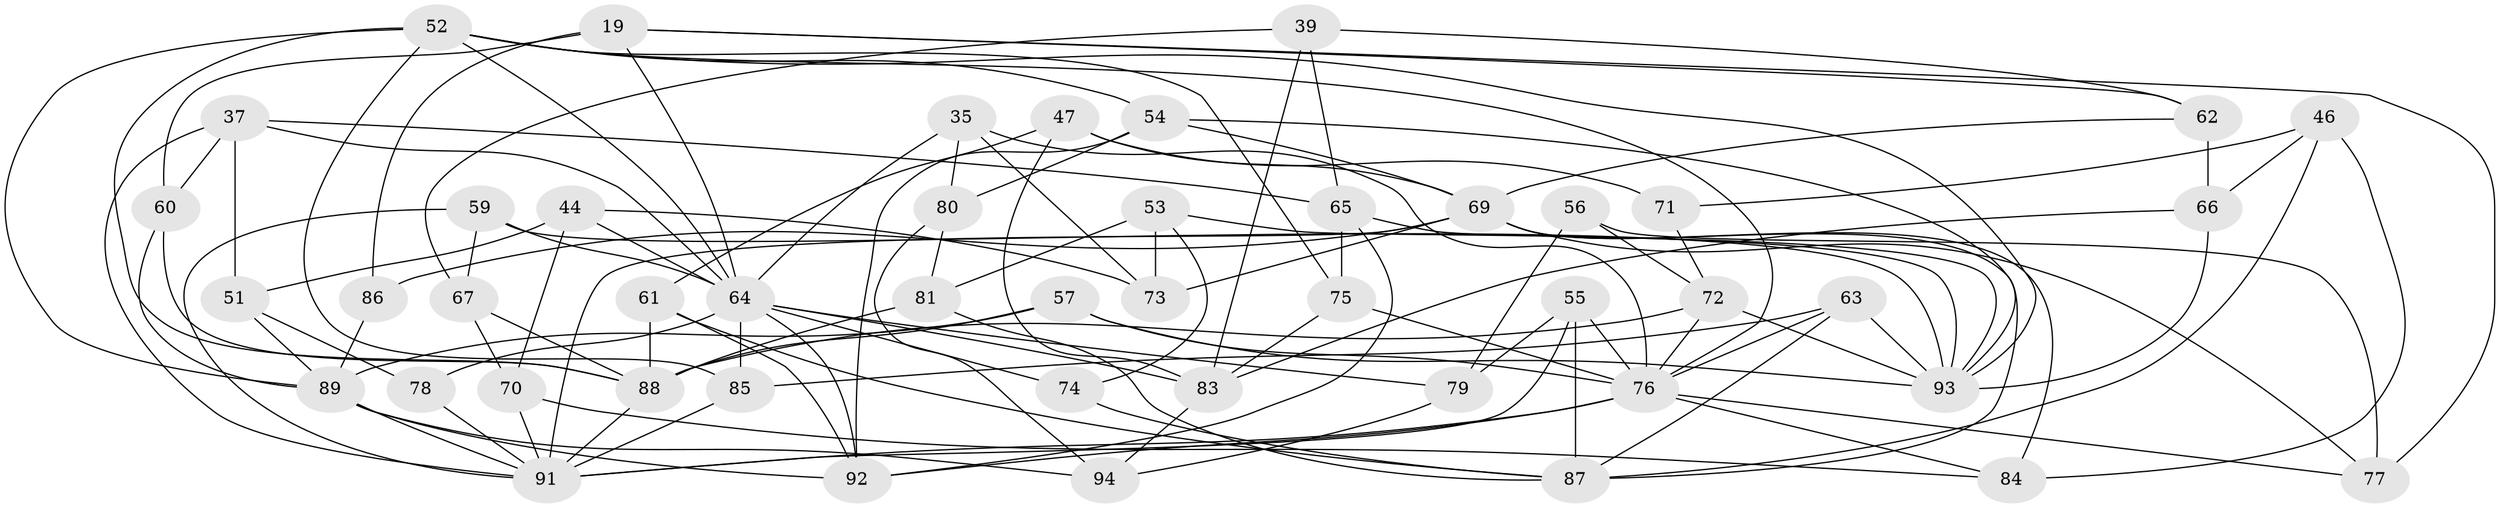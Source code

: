 // original degree distribution, {4: 1.0}
// Generated by graph-tools (version 1.1) at 2025/58/03/09/25 04:58:26]
// undirected, 47 vertices, 119 edges
graph export_dot {
graph [start="1"]
  node [color=gray90,style=filled];
  19 [super="+17"];
  35;
  37 [super="+27"];
  39;
  44;
  46;
  47 [super="+31"];
  51;
  52 [super="+43+49"];
  53;
  54 [super="+21"];
  55 [super="+12"];
  56;
  57;
  59;
  60;
  61;
  62;
  63;
  64 [super="+5+45+16+50"];
  65 [super="+11"];
  66;
  67;
  69 [super="+9+40"];
  70;
  71;
  72 [super="+13+20"];
  73;
  74;
  75;
  76 [super="+28+42"];
  77;
  78;
  79;
  80;
  81;
  83 [super="+82"];
  84;
  85;
  86 [super="+25"];
  87 [super="+24"];
  88 [super="+30+36"];
  89 [super="+2+38+48"];
  91 [super="+10+23+29"];
  92 [super="+58+26"];
  93 [super="+90+68"];
  94;
  19 -- 62;
  19 -- 86 [weight=2];
  19 -- 60;
  19 -- 77;
  19 -- 64;
  35 -- 80;
  35 -- 73;
  35 -- 64;
  35 -- 76;
  37 -- 65 [weight=2];
  37 -- 51;
  37 -- 91;
  37 -- 64;
  37 -- 60;
  39 -- 67;
  39 -- 62;
  39 -- 65;
  39 -- 83;
  44 -- 51;
  44 -- 73;
  44 -- 70;
  44 -- 64;
  46 -- 84;
  46 -- 66;
  46 -- 71;
  46 -- 87;
  47 -- 71;
  47 -- 69 [weight=2];
  47 -- 83 [weight=2];
  47 -- 61;
  51 -- 78;
  51 -- 89;
  52 -- 93;
  52 -- 64;
  52 -- 76 [weight=2];
  52 -- 89 [weight=2];
  52 -- 85;
  52 -- 54;
  52 -- 88;
  52 -- 75;
  53 -- 73;
  53 -- 74;
  53 -- 81;
  53 -- 93;
  54 -- 69 [weight=2];
  54 -- 93;
  54 -- 80;
  54 -- 92;
  55 -- 87 [weight=2];
  55 -- 79;
  55 -- 91;
  55 -- 76 [weight=2];
  56 -- 72 [weight=2];
  56 -- 77;
  56 -- 79;
  57 -- 93;
  57 -- 88;
  57 -- 89;
  57 -- 76;
  59 -- 93;
  59 -- 91;
  59 -- 67;
  59 -- 64;
  60 -- 89;
  60 -- 88;
  61 -- 87;
  61 -- 92;
  61 -- 88;
  62 -- 66;
  62 -- 69;
  63 -- 85;
  63 -- 87;
  63 -- 93;
  63 -- 76;
  64 -- 78;
  64 -- 83 [weight=2];
  64 -- 92 [weight=3];
  64 -- 74 [weight=2];
  64 -- 85;
  64 -- 79;
  65 -- 75;
  65 -- 93;
  65 -- 92;
  66 -- 83;
  66 -- 93;
  67 -- 70;
  67 -- 88;
  69 -- 84;
  69 -- 91 [weight=2];
  69 -- 86;
  69 -- 73;
  69 -- 77;
  69 -- 87;
  70 -- 84;
  70 -- 91;
  71 -- 72 [weight=2];
  72 -- 93 [weight=2];
  72 -- 76;
  72 -- 88;
  74 -- 87;
  75 -- 76;
  75 -- 83;
  76 -- 91;
  76 -- 92 [weight=2];
  76 -- 77;
  76 -- 84;
  78 -- 91 [weight=2];
  79 -- 94;
  80 -- 94;
  80 -- 81;
  81 -- 88;
  81 -- 87;
  83 -- 94;
  85 -- 91;
  86 -- 89 [weight=3];
  88 -- 91;
  89 -- 92 [weight=2];
  89 -- 94;
  89 -- 91;
}
